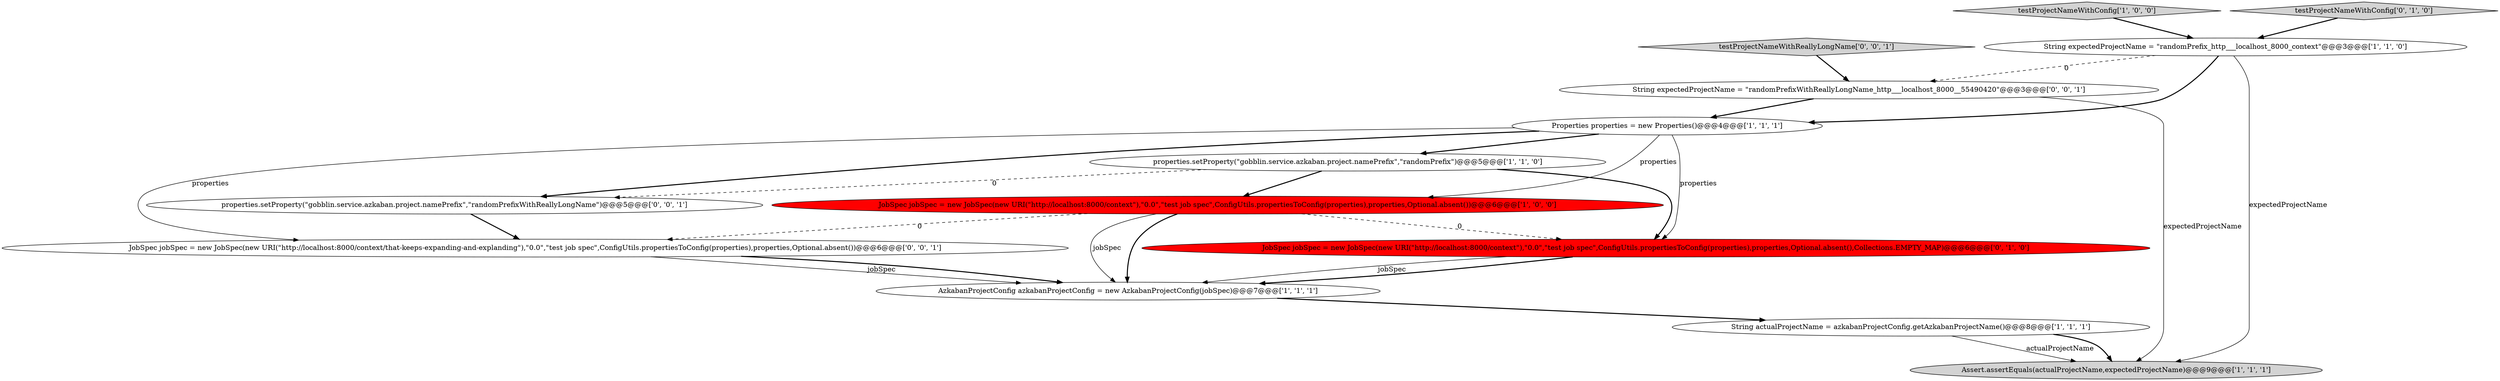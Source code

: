 digraph {
3 [style = filled, label = "String expectedProjectName = \"randomPrefix_http___localhost_8000_context\"@@@3@@@['1', '1', '0']", fillcolor = white, shape = ellipse image = "AAA0AAABBB1BBB"];
7 [style = filled, label = "testProjectNameWithConfig['1', '0', '0']", fillcolor = lightgray, shape = diamond image = "AAA0AAABBB1BBB"];
11 [style = filled, label = "String expectedProjectName = \"randomPrefixWithReallyLongName_http___localhost_8000__55490420\"@@@3@@@['0', '0', '1']", fillcolor = white, shape = ellipse image = "AAA0AAABBB3BBB"];
6 [style = filled, label = "Properties properties = new Properties()@@@4@@@['1', '1', '1']", fillcolor = white, shape = ellipse image = "AAA0AAABBB1BBB"];
5 [style = filled, label = "AzkabanProjectConfig azkabanProjectConfig = new AzkabanProjectConfig(jobSpec)@@@7@@@['1', '1', '1']", fillcolor = white, shape = ellipse image = "AAA0AAABBB1BBB"];
10 [style = filled, label = "JobSpec jobSpec = new JobSpec(new URI(\"http://localhost:8000/context/that-keeps-expanding-and-explanding\"),\"0.0\",\"test job spec\",ConfigUtils.propertiesToConfig(properties),properties,Optional.absent())@@@6@@@['0', '0', '1']", fillcolor = white, shape = ellipse image = "AAA0AAABBB3BBB"];
13 [style = filled, label = "properties.setProperty(\"gobblin.service.azkaban.project.namePrefix\",\"randomPrefixWithReallyLongName\")@@@5@@@['0', '0', '1']", fillcolor = white, shape = ellipse image = "AAA0AAABBB3BBB"];
0 [style = filled, label = "properties.setProperty(\"gobblin.service.azkaban.project.namePrefix\",\"randomPrefix\")@@@5@@@['1', '1', '0']", fillcolor = white, shape = ellipse image = "AAA0AAABBB1BBB"];
1 [style = filled, label = "String actualProjectName = azkabanProjectConfig.getAzkabanProjectName()@@@8@@@['1', '1', '1']", fillcolor = white, shape = ellipse image = "AAA0AAABBB1BBB"];
8 [style = filled, label = "testProjectNameWithConfig['0', '1', '0']", fillcolor = lightgray, shape = diamond image = "AAA0AAABBB2BBB"];
2 [style = filled, label = "Assert.assertEquals(actualProjectName,expectedProjectName)@@@9@@@['1', '1', '1']", fillcolor = lightgray, shape = ellipse image = "AAA0AAABBB1BBB"];
4 [style = filled, label = "JobSpec jobSpec = new JobSpec(new URI(\"http://localhost:8000/context\"),\"0.0\",\"test job spec\",ConfigUtils.propertiesToConfig(properties),properties,Optional.absent())@@@6@@@['1', '0', '0']", fillcolor = red, shape = ellipse image = "AAA1AAABBB1BBB"];
9 [style = filled, label = "JobSpec jobSpec = new JobSpec(new URI(\"http://localhost:8000/context\"),\"0.0\",\"test job spec\",ConfigUtils.propertiesToConfig(properties),properties,Optional.absent(),Collections.EMPTY_MAP)@@@6@@@['0', '1', '0']", fillcolor = red, shape = ellipse image = "AAA1AAABBB2BBB"];
12 [style = filled, label = "testProjectNameWithReallyLongName['0', '0', '1']", fillcolor = lightgray, shape = diamond image = "AAA0AAABBB3BBB"];
13->10 [style = bold, label=""];
0->9 [style = bold, label=""];
10->5 [style = solid, label="jobSpec"];
9->5 [style = solid, label="jobSpec"];
11->6 [style = bold, label=""];
8->3 [style = bold, label=""];
12->11 [style = bold, label=""];
1->2 [style = solid, label="actualProjectName"];
3->6 [style = bold, label=""];
6->10 [style = solid, label="properties"];
4->5 [style = solid, label="jobSpec"];
6->0 [style = bold, label=""];
11->2 [style = solid, label="expectedProjectName"];
7->3 [style = bold, label=""];
5->1 [style = bold, label=""];
6->9 [style = solid, label="properties"];
4->9 [style = dashed, label="0"];
10->5 [style = bold, label=""];
3->2 [style = solid, label="expectedProjectName"];
0->4 [style = bold, label=""];
6->13 [style = bold, label=""];
0->13 [style = dashed, label="0"];
9->5 [style = bold, label=""];
1->2 [style = bold, label=""];
4->10 [style = dashed, label="0"];
6->4 [style = solid, label="properties"];
4->5 [style = bold, label=""];
3->11 [style = dashed, label="0"];
}
